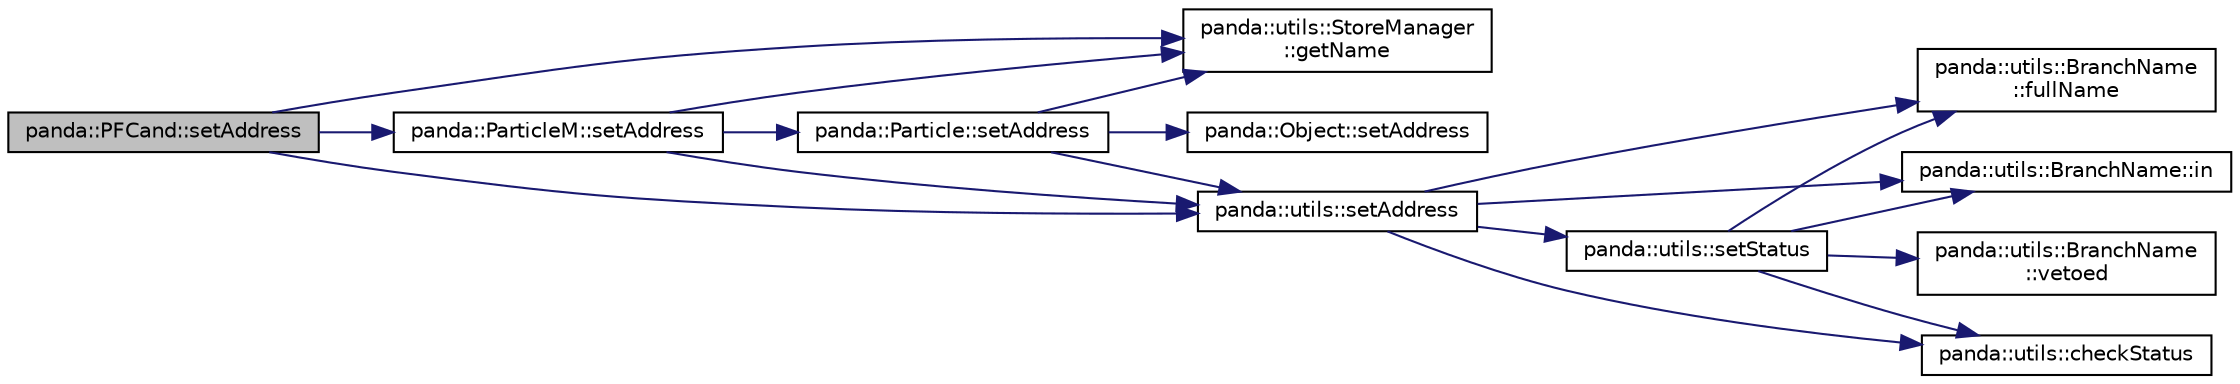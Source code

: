 digraph "panda::PFCand::setAddress"
{
 // INTERACTIVE_SVG=YES
  edge [fontname="Helvetica",fontsize="10",labelfontname="Helvetica",labelfontsize="10"];
  node [fontname="Helvetica",fontsize="10",shape=record];
  rankdir="LR";
  Node1 [label="panda::PFCand::setAddress",height=0.2,width=0.4,color="black", fillcolor="grey75", style="filled" fontcolor="black"];
  Node1 -> Node2 [color="midnightblue",fontsize="10",style="solid"];
  Node2 [label="panda::ParticleM::setAddress",height=0.2,width=0.4,color="black", fillcolor="white", style="filled",URL="$classpanda_1_1ParticleM.html#ad8aeae1e2ca26f4cdb7d079ab56a10fe",tooltip="Set address for the branches to the variables of this object. "];
  Node2 -> Node3 [color="midnightblue",fontsize="10",style="solid"];
  Node3 [label="panda::Particle::setAddress",height=0.2,width=0.4,color="black", fillcolor="white", style="filled",URL="$classpanda_1_1Particle.html#a96282cfb24384c1f00c40576069a4c7e",tooltip="Set address for the branches to the variables of this object. "];
  Node3 -> Node4 [color="midnightblue",fontsize="10",style="solid"];
  Node4 [label="panda::Object::setAddress",height=0.2,width=0.4,color="black", fillcolor="white", style="filled",URL="$classpanda_1_1Object.html#aed9f9d3b6abe518dd27957de843b36b5",tooltip="Set address for the branches to the variables of this object. "];
  Node3 -> Node5 [color="midnightblue",fontsize="10",style="solid"];
  Node5 [label="panda::utils::StoreManager\l::getName",height=0.2,width=0.4,color="black", fillcolor="white", style="filled",URL="$classpanda_1_1utils_1_1StoreManager.html#a6f30ec459d951e84a1196b7e2ffdcf49"];
  Node3 -> Node6 [color="midnightblue",fontsize="10",style="solid"];
  Node6 [label="panda::utils::setAddress",height=0.2,width=0.4,color="black", fillcolor="white", style="filled",URL="$namespacepanda_1_1utils.html#abf9c62e588560197c2bae9932e6a6e05",tooltip="Set address. "];
  Node6 -> Node7 [color="midnightblue",fontsize="10",style="solid"];
  Node7 [label="panda::utils::BranchName\l::fullName",height=0.2,width=0.4,color="black", fillcolor="white", style="filled",URL="$classpanda_1_1utils_1_1BranchName.html#a13958ff4a9d554d2c057c600b4f70412",tooltip="Prepend the branch name with &lt;objName.&gt;. "];
  Node6 -> Node8 [color="midnightblue",fontsize="10",style="solid"];
  Node8 [label="panda::utils::setStatus",height=0.2,width=0.4,color="black", fillcolor="white", style="filled",URL="$namespacepanda_1_1utils.html#a01665f786d6a2acedb8f008f3fc9fc84",tooltip="Set status of a branch. "];
  Node8 -> Node9 [color="midnightblue",fontsize="10",style="solid"];
  Node9 [label="panda::utils::BranchName::in",height=0.2,width=0.4,color="black", fillcolor="white", style="filled",URL="$classpanda_1_1utils_1_1BranchName.html#a6cc8a6df7c5b12a0221fd49773cca6a7",tooltip="Is the name included and not vetoed? "];
  Node8 -> Node10 [color="midnightblue",fontsize="10",style="solid"];
  Node10 [label="panda::utils::BranchName\l::vetoed",height=0.2,width=0.4,color="black", fillcolor="white", style="filled",URL="$classpanda_1_1utils_1_1BranchName.html#ae3332329bf2afae5ed8e7c35e5d77ffa",tooltip="Is the name included and vetoed? "];
  Node8 -> Node7 [color="midnightblue",fontsize="10",style="solid"];
  Node8 -> Node11 [color="midnightblue",fontsize="10",style="solid"];
  Node11 [label="panda::utils::checkStatus",height=0.2,width=0.4,color="black", fillcolor="white", style="filled",URL="$namespacepanda_1_1utils.html#aafa411773a4b0ee829d99e6e5a0abdcd",tooltip="Check status of a branch. "];
  Node6 -> Node9 [color="midnightblue",fontsize="10",style="solid"];
  Node6 -> Node11 [color="midnightblue",fontsize="10",style="solid"];
  Node2 -> Node5 [color="midnightblue",fontsize="10",style="solid"];
  Node2 -> Node6 [color="midnightblue",fontsize="10",style="solid"];
  Node1 -> Node5 [color="midnightblue",fontsize="10",style="solid"];
  Node1 -> Node6 [color="midnightblue",fontsize="10",style="solid"];
}
